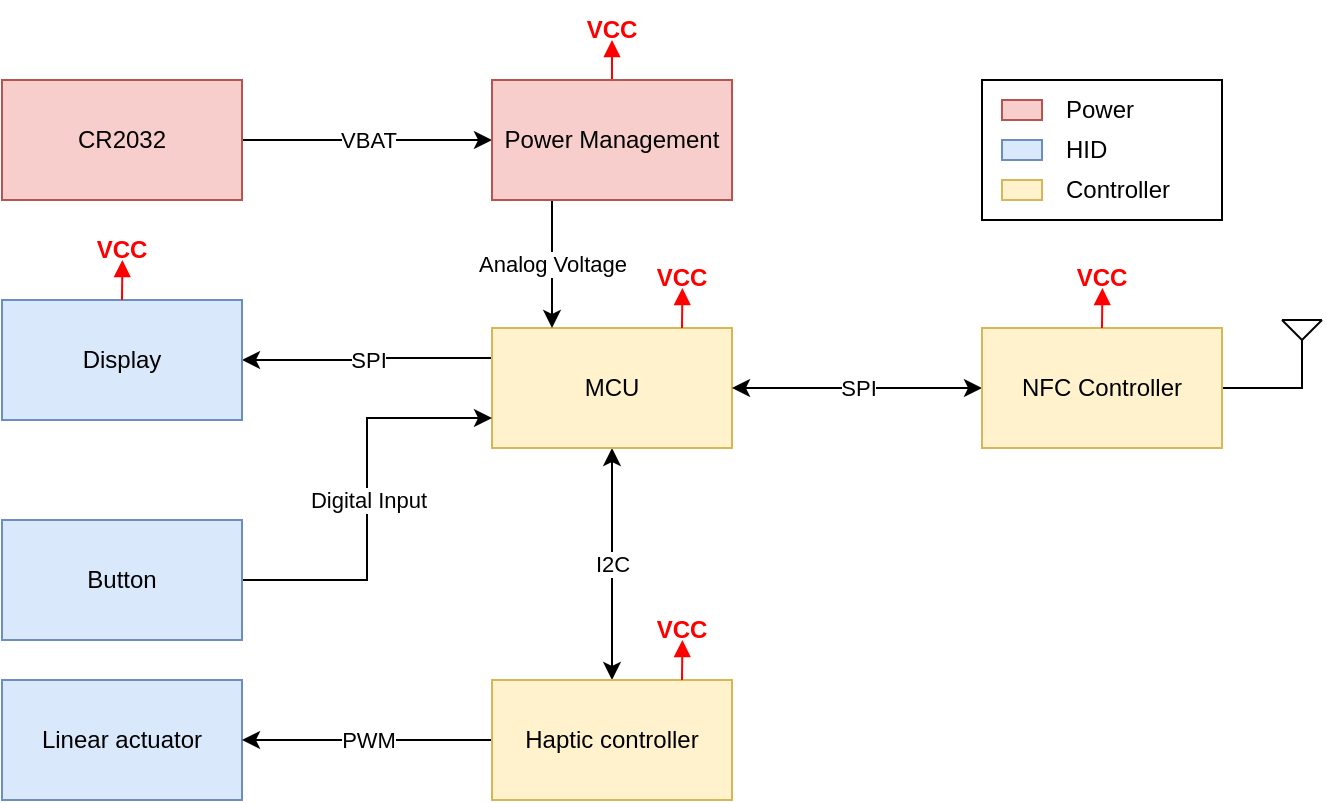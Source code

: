<mxfile version="24.7.8">
  <diagram name="Page-1" id="LPpVeSTBHXI-9K9pdK6K">
    <mxGraphModel dx="1430" dy="763" grid="1" gridSize="10" guides="1" tooltips="1" connect="1" arrows="1" fold="1" page="1" pageScale="1" pageWidth="1169" pageHeight="827" math="0" shadow="0">
      <root>
        <mxCell id="0" />
        <mxCell id="1" parent="0" />
        <mxCell id="zxM5ny9dlG3e_A8UAUhx-49" value="" style="rounded=0;whiteSpace=wrap;html=1;" vertex="1" parent="1">
          <mxGeometry x="770" y="260" width="120" height="70" as="geometry" />
        </mxCell>
        <mxCell id="zxM5ny9dlG3e_A8UAUhx-13" value="SPI" style="edgeStyle=orthogonalEdgeStyle;rounded=0;orthogonalLoop=1;jettySize=auto;html=1;exitX=0;exitY=0.25;exitDx=0;exitDy=0;entryX=1;entryY=0.5;entryDx=0;entryDy=0;" edge="1" parent="1" source="zxM5ny9dlG3e_A8UAUhx-1" target="zxM5ny9dlG3e_A8UAUhx-9">
          <mxGeometry relative="1" as="geometry" />
        </mxCell>
        <mxCell id="zxM5ny9dlG3e_A8UAUhx-15" value="I2C" style="edgeStyle=orthogonalEdgeStyle;rounded=0;orthogonalLoop=1;jettySize=auto;html=1;exitX=0.5;exitY=1;exitDx=0;exitDy=0;entryX=0.5;entryY=0;entryDx=0;entryDy=0;startArrow=classic;startFill=1;" edge="1" parent="1" source="zxM5ny9dlG3e_A8UAUhx-1" target="zxM5ny9dlG3e_A8UAUhx-12">
          <mxGeometry relative="1" as="geometry" />
        </mxCell>
        <mxCell id="zxM5ny9dlG3e_A8UAUhx-1" value="MCU" style="rounded=0;whiteSpace=wrap;html=1;fillColor=#fff2cc;strokeColor=#d6b656;" vertex="1" parent="1">
          <mxGeometry x="525" y="384" width="120" height="60" as="geometry" />
        </mxCell>
        <mxCell id="zxM5ny9dlG3e_A8UAUhx-3" value="Digital Input" style="edgeStyle=orthogonalEdgeStyle;rounded=0;orthogonalLoop=1;jettySize=auto;html=1;exitX=1;exitY=0.5;exitDx=0;exitDy=0;entryX=0;entryY=0.75;entryDx=0;entryDy=0;" edge="1" parent="1" source="zxM5ny9dlG3e_A8UAUhx-2" target="zxM5ny9dlG3e_A8UAUhx-1">
          <mxGeometry relative="1" as="geometry">
            <mxPoint x="520" y="480" as="targetPoint" />
          </mxGeometry>
        </mxCell>
        <mxCell id="zxM5ny9dlG3e_A8UAUhx-2" value="Button" style="rounded=0;whiteSpace=wrap;html=1;fillColor=#dae8fc;strokeColor=#6c8ebf;" vertex="1" parent="1">
          <mxGeometry x="280" y="480" width="120" height="60" as="geometry" />
        </mxCell>
        <mxCell id="zxM5ny9dlG3e_A8UAUhx-6" value="VBAT" style="edgeStyle=orthogonalEdgeStyle;rounded=0;orthogonalLoop=1;jettySize=auto;html=1;exitX=1;exitY=0.5;exitDx=0;exitDy=0;entryX=0;entryY=0.5;entryDx=0;entryDy=0;" edge="1" parent="1" source="zxM5ny9dlG3e_A8UAUhx-4" target="zxM5ny9dlG3e_A8UAUhx-5">
          <mxGeometry relative="1" as="geometry" />
        </mxCell>
        <mxCell id="zxM5ny9dlG3e_A8UAUhx-4" value="CR2032" style="rounded=0;whiteSpace=wrap;html=1;fillColor=#f8cecc;strokeColor=#b85450;" vertex="1" parent="1">
          <mxGeometry x="280" y="260" width="120" height="60" as="geometry" />
        </mxCell>
        <mxCell id="zxM5ny9dlG3e_A8UAUhx-17" value="Analog Voltage" style="edgeStyle=orthogonalEdgeStyle;rounded=0;orthogonalLoop=1;jettySize=auto;html=1;entryX=0.25;entryY=0;entryDx=0;entryDy=0;exitX=0.25;exitY=1;exitDx=0;exitDy=0;" edge="1" parent="1" source="zxM5ny9dlG3e_A8UAUhx-5" target="zxM5ny9dlG3e_A8UAUhx-1">
          <mxGeometry relative="1" as="geometry">
            <mxPoint x="510" y="340" as="sourcePoint" />
            <mxPoint x="510" y="370" as="targetPoint" />
          </mxGeometry>
        </mxCell>
        <mxCell id="zxM5ny9dlG3e_A8UAUhx-22" style="edgeStyle=orthogonalEdgeStyle;rounded=0;orthogonalLoop=1;jettySize=auto;html=1;exitX=0.5;exitY=0;exitDx=0;exitDy=0;endArrow=block;endFill=1;strokeColor=#FF0000;" edge="1" parent="1" source="zxM5ny9dlG3e_A8UAUhx-5">
          <mxGeometry relative="1" as="geometry">
            <mxPoint x="585" y="240" as="targetPoint" />
          </mxGeometry>
        </mxCell>
        <mxCell id="zxM5ny9dlG3e_A8UAUhx-5" value="Power Management" style="rounded=0;whiteSpace=wrap;html=1;fillColor=#f8cecc;strokeColor=#b85450;" vertex="1" parent="1">
          <mxGeometry x="525" y="260" width="120" height="60" as="geometry" />
        </mxCell>
        <mxCell id="zxM5ny9dlG3e_A8UAUhx-8" value="SPI" style="edgeStyle=orthogonalEdgeStyle;rounded=0;orthogonalLoop=1;jettySize=auto;html=1;exitX=0;exitY=0.5;exitDx=0;exitDy=0;entryX=1;entryY=0.5;entryDx=0;entryDy=0;endArrow=classic;endFill=1;startArrow=classic;startFill=1;" edge="1" parent="1" source="zxM5ny9dlG3e_A8UAUhx-7" target="zxM5ny9dlG3e_A8UAUhx-1">
          <mxGeometry relative="1" as="geometry" />
        </mxCell>
        <mxCell id="zxM5ny9dlG3e_A8UAUhx-41" style="edgeStyle=orthogonalEdgeStyle;rounded=0;orthogonalLoop=1;jettySize=auto;html=1;exitX=1;exitY=0.5;exitDx=0;exitDy=0;endArrow=none;endFill=0;" edge="1" parent="1" source="zxM5ny9dlG3e_A8UAUhx-7">
          <mxGeometry relative="1" as="geometry">
            <mxPoint x="930" y="390" as="targetPoint" />
            <Array as="points">
              <mxPoint x="930" y="414" />
            </Array>
          </mxGeometry>
        </mxCell>
        <mxCell id="zxM5ny9dlG3e_A8UAUhx-7" value="NFC Controller" style="rounded=0;whiteSpace=wrap;html=1;fillColor=#fff2cc;strokeColor=#d6b656;" vertex="1" parent="1">
          <mxGeometry x="770" y="384" width="120" height="60" as="geometry" />
        </mxCell>
        <mxCell id="zxM5ny9dlG3e_A8UAUhx-9" value="Display" style="rounded=0;whiteSpace=wrap;html=1;fillColor=#dae8fc;strokeColor=#6c8ebf;" vertex="1" parent="1">
          <mxGeometry x="280" y="370" width="120" height="60" as="geometry" />
        </mxCell>
        <mxCell id="zxM5ny9dlG3e_A8UAUhx-11" value="Linear actuator" style="rounded=0;whiteSpace=wrap;html=1;fillColor=#dae8fc;strokeColor=#6c8ebf;" vertex="1" parent="1">
          <mxGeometry x="280" y="560" width="120" height="60" as="geometry" />
        </mxCell>
        <mxCell id="zxM5ny9dlG3e_A8UAUhx-14" value="PWM" style="edgeStyle=orthogonalEdgeStyle;rounded=0;orthogonalLoop=1;jettySize=auto;html=1;exitX=0;exitY=0.5;exitDx=0;exitDy=0;entryX=1;entryY=0.5;entryDx=0;entryDy=0;" edge="1" parent="1" source="zxM5ny9dlG3e_A8UAUhx-12" target="zxM5ny9dlG3e_A8UAUhx-11">
          <mxGeometry relative="1" as="geometry" />
        </mxCell>
        <mxCell id="zxM5ny9dlG3e_A8UAUhx-12" value="Haptic controller" style="rounded=0;whiteSpace=wrap;html=1;fillColor=#fff2cc;strokeColor=#d6b656;" vertex="1" parent="1">
          <mxGeometry x="525" y="560" width="120" height="60" as="geometry" />
        </mxCell>
        <mxCell id="zxM5ny9dlG3e_A8UAUhx-18" value="" style="endArrow=none;html=1;rounded=0;" edge="1" parent="1">
          <mxGeometry width="50" height="50" relative="1" as="geometry">
            <mxPoint x="920" y="380" as="sourcePoint" />
            <mxPoint x="940" y="380" as="targetPoint" />
          </mxGeometry>
        </mxCell>
        <mxCell id="zxM5ny9dlG3e_A8UAUhx-20" value="" style="endArrow=none;html=1;rounded=0;" edge="1" parent="1">
          <mxGeometry width="50" height="50" relative="1" as="geometry">
            <mxPoint x="930" y="390" as="sourcePoint" />
            <mxPoint x="940" y="380" as="targetPoint" />
          </mxGeometry>
        </mxCell>
        <mxCell id="zxM5ny9dlG3e_A8UAUhx-26" value="VCC" style="text;html=1;align=center;verticalAlign=middle;whiteSpace=wrap;rounded=0;fontStyle=1;fontColor=#FF0000;" vertex="1" parent="1">
          <mxGeometry x="555" y="220" width="60" height="30" as="geometry" />
        </mxCell>
        <mxCell id="zxM5ny9dlG3e_A8UAUhx-27" style="edgeStyle=orthogonalEdgeStyle;rounded=0;orthogonalLoop=1;jettySize=auto;html=1;exitX=0.75;exitY=0;exitDx=0;exitDy=0;endArrow=block;endFill=1;strokeColor=#FF0000;" edge="1" parent="1">
          <mxGeometry relative="1" as="geometry">
            <mxPoint x="340.2" y="350" as="targetPoint" />
            <mxPoint x="340" y="370" as="sourcePoint" />
          </mxGeometry>
        </mxCell>
        <mxCell id="zxM5ny9dlG3e_A8UAUhx-28" value="VCC" style="text;html=1;align=center;verticalAlign=middle;whiteSpace=wrap;rounded=0;fontStyle=1;fontColor=#FF0000;" vertex="1" parent="1">
          <mxGeometry x="310" y="330" width="60" height="30" as="geometry" />
        </mxCell>
        <mxCell id="zxM5ny9dlG3e_A8UAUhx-29" style="edgeStyle=orthogonalEdgeStyle;rounded=0;orthogonalLoop=1;jettySize=auto;html=1;exitX=0.75;exitY=0;exitDx=0;exitDy=0;endArrow=block;endFill=1;strokeColor=#FF0000;" edge="1" parent="1">
          <mxGeometry relative="1" as="geometry">
            <mxPoint x="830.2" y="364" as="targetPoint" />
            <mxPoint x="830" y="384" as="sourcePoint" />
          </mxGeometry>
        </mxCell>
        <mxCell id="zxM5ny9dlG3e_A8UAUhx-30" value="VCC" style="text;html=1;align=center;verticalAlign=middle;whiteSpace=wrap;rounded=0;fontStyle=1;fontColor=#FF0000;" vertex="1" parent="1">
          <mxGeometry x="800" y="344" width="60" height="30" as="geometry" />
        </mxCell>
        <mxCell id="zxM5ny9dlG3e_A8UAUhx-34" style="edgeStyle=orthogonalEdgeStyle;rounded=0;orthogonalLoop=1;jettySize=auto;html=1;exitX=0.75;exitY=0;exitDx=0;exitDy=0;endArrow=block;endFill=1;strokeColor=#FF0000;" edge="1" parent="1">
          <mxGeometry relative="1" as="geometry">
            <mxPoint x="620.2" y="540" as="targetPoint" />
            <mxPoint x="620" y="560" as="sourcePoint" />
          </mxGeometry>
        </mxCell>
        <mxCell id="zxM5ny9dlG3e_A8UAUhx-35" value="VCC" style="text;html=1;align=center;verticalAlign=middle;whiteSpace=wrap;rounded=0;fontStyle=1;fontColor=#FF0000;" vertex="1" parent="1">
          <mxGeometry x="590" y="520" width="60" height="30" as="geometry" />
        </mxCell>
        <mxCell id="zxM5ny9dlG3e_A8UAUhx-36" style="edgeStyle=orthogonalEdgeStyle;rounded=0;orthogonalLoop=1;jettySize=auto;html=1;exitX=0.75;exitY=0;exitDx=0;exitDy=0;endArrow=block;endFill=1;strokeColor=#FF0000;fontStyle=1" edge="1" parent="1">
          <mxGeometry relative="1" as="geometry">
            <mxPoint x="620.2" y="364" as="targetPoint" />
            <mxPoint x="620" y="384" as="sourcePoint" />
          </mxGeometry>
        </mxCell>
        <mxCell id="zxM5ny9dlG3e_A8UAUhx-37" value="VCC" style="text;html=1;align=center;verticalAlign=middle;whiteSpace=wrap;rounded=0;fontStyle=1;fontColor=#FF0000;" vertex="1" parent="1">
          <mxGeometry x="590" y="344" width="60" height="30" as="geometry" />
        </mxCell>
        <mxCell id="zxM5ny9dlG3e_A8UAUhx-42" value="" style="endArrow=none;html=1;rounded=0;" edge="1" parent="1">
          <mxGeometry width="50" height="50" relative="1" as="geometry">
            <mxPoint x="930" y="390" as="sourcePoint" />
            <mxPoint x="920" y="380" as="targetPoint" />
          </mxGeometry>
        </mxCell>
        <mxCell id="zxM5ny9dlG3e_A8UAUhx-43" value="" style="rounded=0;whiteSpace=wrap;html=1;fillColor=#f8cecc;strokeColor=#b85450;" vertex="1" parent="1">
          <mxGeometry x="780" y="270" width="20" height="10" as="geometry" />
        </mxCell>
        <mxCell id="zxM5ny9dlG3e_A8UAUhx-44" value="Power" style="text;html=1;align=left;verticalAlign=middle;whiteSpace=wrap;rounded=0;" vertex="1" parent="1">
          <mxGeometry x="810" y="260" width="100" height="30" as="geometry" />
        </mxCell>
        <mxCell id="zxM5ny9dlG3e_A8UAUhx-45" value="" style="rounded=0;whiteSpace=wrap;html=1;fillColor=#dae8fc;strokeColor=#6c8ebf;" vertex="1" parent="1">
          <mxGeometry x="780" y="290" width="20" height="10" as="geometry" />
        </mxCell>
        <mxCell id="zxM5ny9dlG3e_A8UAUhx-46" value="HID" style="text;html=1;align=left;verticalAlign=middle;whiteSpace=wrap;rounded=0;" vertex="1" parent="1">
          <mxGeometry x="810" y="280" width="100" height="30" as="geometry" />
        </mxCell>
        <mxCell id="zxM5ny9dlG3e_A8UAUhx-47" value="" style="rounded=0;whiteSpace=wrap;html=1;fillColor=#fff2cc;strokeColor=#d6b656;" vertex="1" parent="1">
          <mxGeometry x="780" y="310" width="20" height="10" as="geometry" />
        </mxCell>
        <mxCell id="zxM5ny9dlG3e_A8UAUhx-48" value="Controller" style="text;html=1;align=left;verticalAlign=middle;whiteSpace=wrap;rounded=0;" vertex="1" parent="1">
          <mxGeometry x="810" y="300" width="100" height="30" as="geometry" />
        </mxCell>
      </root>
    </mxGraphModel>
  </diagram>
</mxfile>

